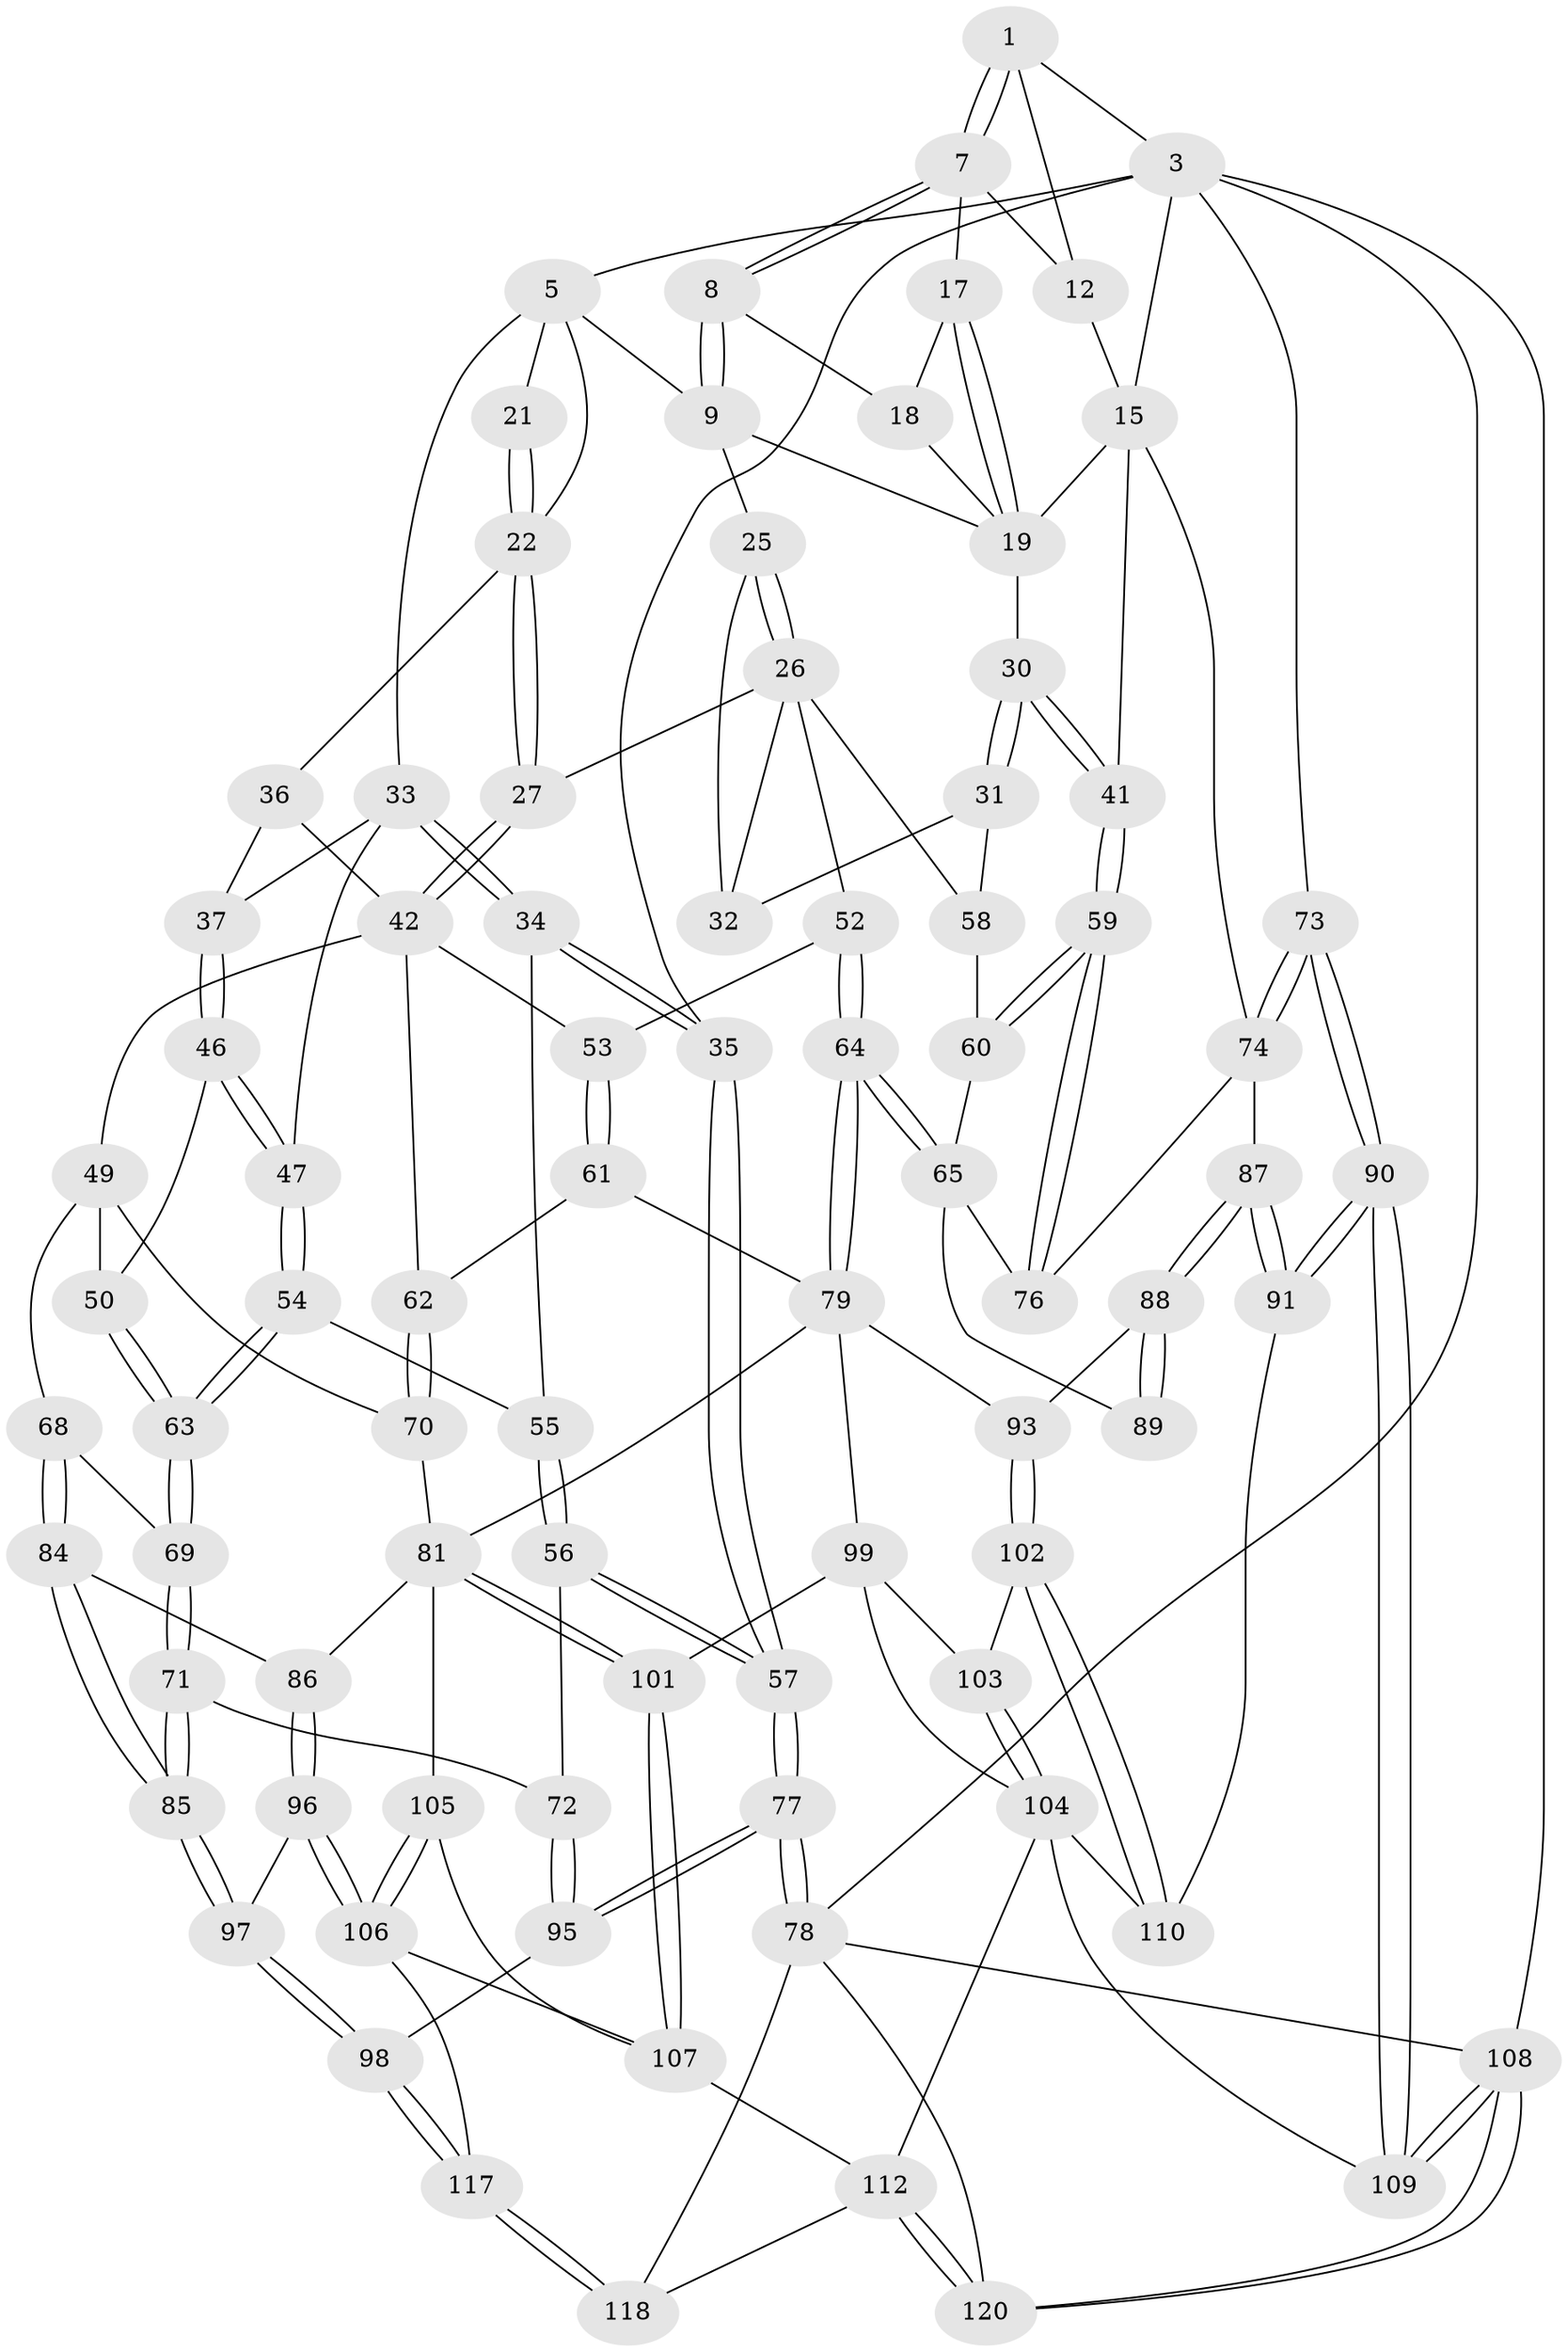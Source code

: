 // original degree distribution, {3: 0.016666666666666666, 4: 0.24166666666666667, 5: 0.5166666666666667, 6: 0.225}
// Generated by graph-tools (version 1.1) at 2025/21/03/04/25 18:21:43]
// undirected, 84 vertices, 201 edges
graph export_dot {
graph [start="1"]
  node [color=gray90,style=filled];
  1 [pos="+0.9384566917637548+0",super="+2"];
  3 [pos="+1+0",super="+4+14"];
  5 [pos="+0+0",super="+20+6"];
  7 [pos="+0.7131208047742909+0.14938141747667252",super="+13"];
  8 [pos="+0.6847638336659002+0.1735223419252001"];
  9 [pos="+0.6779239945472094+0.17662264111332557",super="+10"];
  12 [pos="+0.8964729404686368+0.08355772329010212"];
  15 [pos="+1+0.3438684431140966",super="+16+40"];
  17 [pos="+0.8212939068777038+0.19893193121785016"];
  18 [pos="+0.8158270710847993+0.20796104647115854"];
  19 [pos="+0.931589524865821+0.24634210391327124",super="+28"];
  21 [pos="+0.4547573160417635+0.08252261156422702"];
  22 [pos="+0.4122936115747598+0.1819408365176605",super="+23"];
  25 [pos="+0.6444478071685487+0.22380421515913607"];
  26 [pos="+0.4853797991458756+0.2947176990323121",super="+39"];
  27 [pos="+0.44268330907917663+0.26820653459137384"];
  30 [pos="+0.7792709099819665+0.34908455030379776"];
  31 [pos="+0.7478143720371841+0.35863113444307965"];
  32 [pos="+0.6514149014581035+0.2682396268336016"];
  33 [pos="+0.1604748235608276+0.24956912171670312",super="+38"];
  34 [pos="+0+0.2029229739143344",super="+45"];
  35 [pos="+0+0.18643992674514423"];
  36 [pos="+0.25178809780172445+0.32956499385148214"];
  37 [pos="+0.22436631333550502+0.34180351445586526"];
  41 [pos="+0.87811105912925+0.41831579060845964"];
  42 [pos="+0.36100873566666647+0.3810022764460147",super="+43"];
  46 [pos="+0.2134349099399795+0.3706247275904921"];
  47 [pos="+0.16535470695271032+0.4215445848538501"];
  49 [pos="+0.31346680877738375+0.42639662117497024",super="+67"];
  50 [pos="+0.2844543800985589+0.427163853090103"];
  52 [pos="+0.5802318163304125+0.43402229381033464"];
  53 [pos="+0.4391280853299143+0.44006644929344885"];
  54 [pos="+0.1587793312226305+0.4367401933213926"];
  55 [pos="+0.08552297276748523+0.4012150281806508"];
  56 [pos="+0+0.5415273333922404"];
  57 [pos="+0+0.5364394296175742"];
  58 [pos="+0.7325350097517175+0.3683464248740572"];
  59 [pos="+0.8569618581238838+0.4991044335058243"];
  60 [pos="+0.7304392812286825+0.4640832308999639"];
  61 [pos="+0.42363992550456775+0.529823208453392"];
  62 [pos="+0.4024451033561482+0.5261979643540178"];
  63 [pos="+0.16892517798717674+0.46627925669108183"];
  64 [pos="+0.580528555269283+0.520998527438666"];
  65 [pos="+0.6607654443029525+0.5480859491823036",super="+66"];
  68 [pos="+0.26165607711628425+0.5430638827974102"];
  69 [pos="+0.16571891556966448+0.5057729795281"];
  70 [pos="+0.35498723564360485+0.5535299937063219"];
  71 [pos="+0.10051460697517968+0.57012354658129"];
  72 [pos="+0.08007691216289226+0.5649377037052803"];
  73 [pos="+1+0.7420694462842204"];
  74 [pos="+0.9795658047011258+0.5435430596773253",super="+75"];
  76 [pos="+0.8542387395477603+0.5131504023240322"];
  77 [pos="+0+0.8726400436962665"];
  78 [pos="+0+1",super="+119"];
  79 [pos="+0.5534786407384538+0.5497307404525116",super="+80+94"];
  81 [pos="+0.3873640516717983+0.665535587572998",super="+82"];
  84 [pos="+0.259902394166341+0.620609981493109"];
  85 [pos="+0.11684964469412037+0.6133981131547975"];
  86 [pos="+0.2614805657098672+0.6236610018330722"];
  87 [pos="+0.8604783162265437+0.6471297452902447"];
  88 [pos="+0.8587813930983621+0.6468728668547861",super="+92"];
  89 [pos="+0.6877429401319849+0.5869568594214382"];
  90 [pos="+1+0.9231188867564998"];
  91 [pos="+0.8899328857536472+0.6978555565077562"];
  93 [pos="+0.6737214874073821+0.7067359512996808"];
  95 [pos="+0+0.8333679362957713"];
  96 [pos="+0.20315989859404537+0.7454948234059233"];
  97 [pos="+0.12551417281328905+0.7346295005999578"];
  98 [pos="+0.018331571797361987+0.821298926626972"];
  99 [pos="+0.5521611330980285+0.5575190218502863",super="+100"];
  101 [pos="+0.47238421178822515+0.6978324363511181"];
  102 [pos="+0.6661506809329669+0.7422453047558275"];
  103 [pos="+0.5826117808430308+0.6624258014195392"];
  104 [pos="+0.5315253485684834+0.7892560605732981",super="+111"];
  105 [pos="+0.3319084690803958+0.7222557415308336"];
  106 [pos="+0.24786927007769938+0.7721023967426569",super="+115"];
  107 [pos="+0.38555294442417637+0.7751442614968443",super="+114"];
  108 [pos="+1+1"];
  109 [pos="+1+1"];
  110 [pos="+0.6700115577797163+0.8069503894138333"];
  112 [pos="+0.5362003886618812+0.9366979800926317",super="+113"];
  117 [pos="+0.20840579536301604+0.9720011246030584"];
  118 [pos="+0.20881550647013009+0.9738443178267293"];
  120 [pos="+0.5278198777323451+1"];
  1 -- 7;
  1 -- 7;
  1 -- 3;
  1 -- 12;
  3 -- 108;
  3 -- 35;
  3 -- 5;
  3 -- 78;
  3 -- 73;
  3 -- 15;
  5 -- 33;
  5 -- 21 [weight=2];
  5 -- 22;
  5 -- 9;
  7 -- 8;
  7 -- 8;
  7 -- 17;
  7 -- 12;
  8 -- 9;
  8 -- 9;
  8 -- 18;
  9 -- 25;
  9 -- 19;
  12 -- 15;
  15 -- 19;
  15 -- 41;
  15 -- 74;
  17 -- 18;
  17 -- 19;
  17 -- 19;
  18 -- 19;
  19 -- 30;
  21 -- 22;
  21 -- 22;
  22 -- 27;
  22 -- 27;
  22 -- 36;
  25 -- 26;
  25 -- 26;
  25 -- 32;
  26 -- 27;
  26 -- 32;
  26 -- 58;
  26 -- 52;
  27 -- 42;
  27 -- 42;
  30 -- 31;
  30 -- 31;
  30 -- 41;
  30 -- 41;
  31 -- 32;
  31 -- 58;
  33 -- 34 [weight=2];
  33 -- 34;
  33 -- 37;
  33 -- 47;
  34 -- 35;
  34 -- 35;
  34 -- 55;
  35 -- 57;
  35 -- 57;
  36 -- 37;
  36 -- 42;
  37 -- 46;
  37 -- 46;
  41 -- 59;
  41 -- 59;
  42 -- 53;
  42 -- 49;
  42 -- 62;
  46 -- 47;
  46 -- 47;
  46 -- 50;
  47 -- 54;
  47 -- 54;
  49 -- 50;
  49 -- 68;
  49 -- 70;
  50 -- 63;
  50 -- 63;
  52 -- 53;
  52 -- 64;
  52 -- 64;
  53 -- 61;
  53 -- 61;
  54 -- 55;
  54 -- 63;
  54 -- 63;
  55 -- 56;
  55 -- 56;
  56 -- 57;
  56 -- 57;
  56 -- 72;
  57 -- 77;
  57 -- 77;
  58 -- 60;
  59 -- 60;
  59 -- 60;
  59 -- 76;
  59 -- 76;
  60 -- 65;
  61 -- 62;
  61 -- 79;
  62 -- 70;
  62 -- 70;
  63 -- 69;
  63 -- 69;
  64 -- 65;
  64 -- 65;
  64 -- 79;
  64 -- 79;
  65 -- 89;
  65 -- 76;
  68 -- 69;
  68 -- 84;
  68 -- 84;
  69 -- 71;
  69 -- 71;
  70 -- 81;
  71 -- 72;
  71 -- 85;
  71 -- 85;
  72 -- 95;
  72 -- 95;
  73 -- 74;
  73 -- 74;
  73 -- 90;
  73 -- 90;
  74 -- 76;
  74 -- 87;
  77 -- 78;
  77 -- 78;
  77 -- 95;
  77 -- 95;
  78 -- 108;
  78 -- 120;
  78 -- 118;
  79 -- 81;
  79 -- 99;
  79 -- 93;
  81 -- 101;
  81 -- 101;
  81 -- 86;
  81 -- 105;
  84 -- 85;
  84 -- 85;
  84 -- 86;
  85 -- 97;
  85 -- 97;
  86 -- 96;
  86 -- 96;
  87 -- 88;
  87 -- 88;
  87 -- 91;
  87 -- 91;
  88 -- 89 [weight=2];
  88 -- 89;
  88 -- 93;
  90 -- 91;
  90 -- 91;
  90 -- 109;
  90 -- 109;
  91 -- 110;
  93 -- 102;
  93 -- 102;
  95 -- 98;
  96 -- 97;
  96 -- 106;
  96 -- 106;
  97 -- 98;
  97 -- 98;
  98 -- 117;
  98 -- 117;
  99 -- 103;
  99 -- 104;
  99 -- 101;
  101 -- 107;
  101 -- 107;
  102 -- 103;
  102 -- 110;
  102 -- 110;
  103 -- 104;
  103 -- 104;
  104 -- 112;
  104 -- 109;
  104 -- 110;
  105 -- 106;
  105 -- 106;
  105 -- 107;
  106 -- 107;
  106 -- 117;
  107 -- 112;
  108 -- 109;
  108 -- 109;
  108 -- 120;
  108 -- 120;
  112 -- 120;
  112 -- 120;
  112 -- 118;
  117 -- 118;
  117 -- 118;
}
